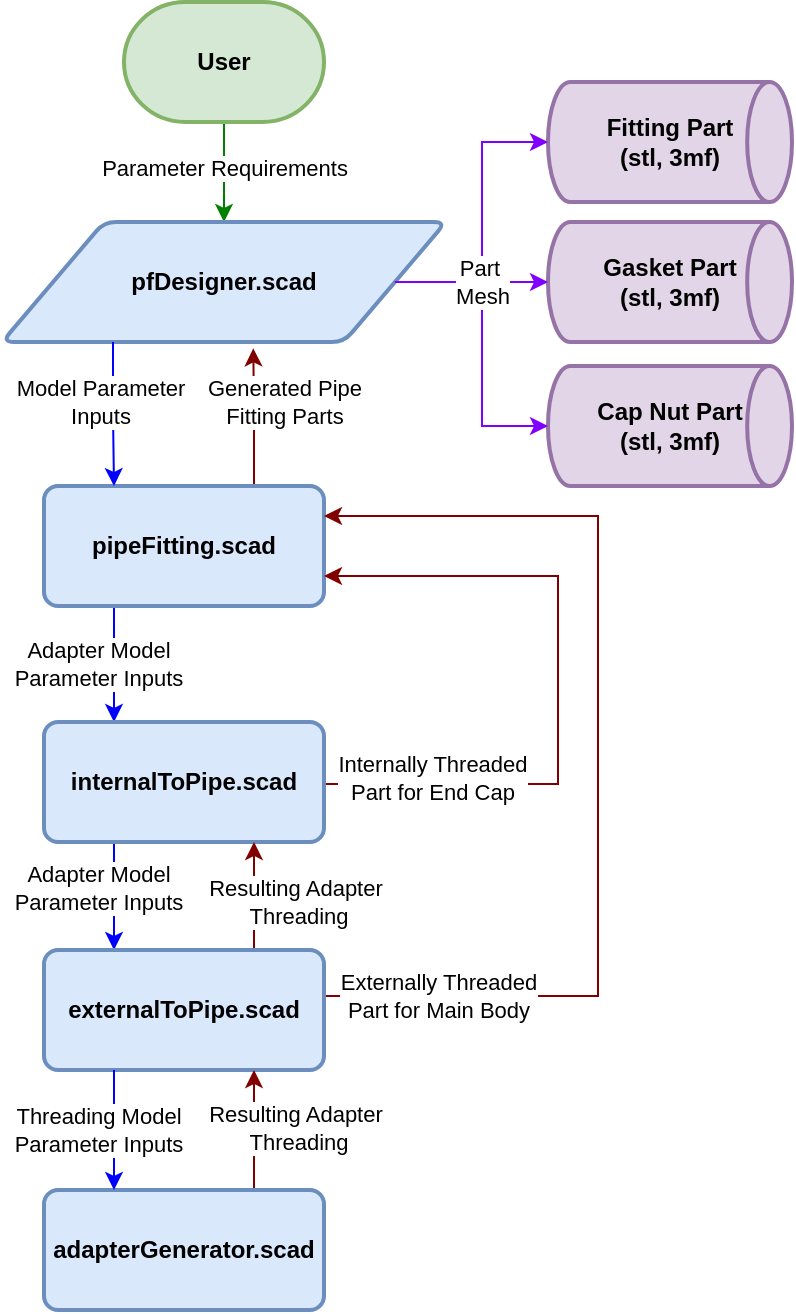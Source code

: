 <mxfile version="24.7.8">
  <diagram id="C5RBs43oDa-KdzZeNtuy" name="Page-1">
    <mxGraphModel dx="1509" dy="785" grid="1" gridSize="10" guides="1" tooltips="1" connect="1" arrows="1" fold="1" page="1" pageScale="1" pageWidth="827" pageHeight="1169" math="0" shadow="0">
      <root>
        <mxCell id="WIyWlLk6GJQsqaUBKTNV-0" />
        <mxCell id="WIyWlLk6GJQsqaUBKTNV-1" parent="WIyWlLk6GJQsqaUBKTNV-0" />
        <mxCell id="MwEDPDnM8EqonvKNk_vc-19" value="" style="edgeStyle=orthogonalEdgeStyle;rounded=0;orthogonalLoop=1;jettySize=auto;html=1;strokeColor=#008000;" edge="1" parent="WIyWlLk6GJQsqaUBKTNV-1" source="MwEDPDnM8EqonvKNk_vc-1" target="MwEDPDnM8EqonvKNk_vc-15">
          <mxGeometry relative="1" as="geometry" />
        </mxCell>
        <mxCell id="MwEDPDnM8EqonvKNk_vc-21" value="Parameter Requirements" style="edgeLabel;html=1;align=center;verticalAlign=middle;resizable=0;points=[];" vertex="1" connectable="0" parent="MwEDPDnM8EqonvKNk_vc-19">
          <mxGeometry x="-0.074" relative="1" as="geometry">
            <mxPoint as="offset" />
          </mxGeometry>
        </mxCell>
        <mxCell id="MwEDPDnM8EqonvKNk_vc-1" value="User" style="strokeWidth=2;html=1;shape=mxgraph.flowchart.terminator;whiteSpace=wrap;fillColor=#d5e8d4;strokeColor=#82b366;fontStyle=1" vertex="1" parent="WIyWlLk6GJQsqaUBKTNV-1">
          <mxGeometry x="91" y="30" width="100" height="60" as="geometry" />
        </mxCell>
        <mxCell id="MwEDPDnM8EqonvKNk_vc-17" style="edgeStyle=orthogonalEdgeStyle;rounded=0;orthogonalLoop=1;jettySize=auto;html=1;entryX=0.566;entryY=1.053;entryDx=0;entryDy=0;exitX=0.75;exitY=0;exitDx=0;exitDy=0;entryPerimeter=0;strokeColor=#800000;" edge="1" parent="WIyWlLk6GJQsqaUBKTNV-1" source="MwEDPDnM8EqonvKNk_vc-2" target="MwEDPDnM8EqonvKNk_vc-15">
          <mxGeometry relative="1" as="geometry">
            <mxPoint x="165.96" y="269.46" as="sourcePoint" />
            <mxPoint x="166" y="200" as="targetPoint" />
          </mxGeometry>
        </mxCell>
        <mxCell id="MwEDPDnM8EqonvKNk_vc-22" value="&lt;div&gt;Generated Pipe&lt;/div&gt;&lt;div&gt;Fitting Parts&lt;br&gt;&lt;/div&gt;" style="edgeLabel;html=1;align=center;verticalAlign=middle;resizable=0;points=[];" vertex="1" connectable="0" parent="MwEDPDnM8EqonvKNk_vc-17">
          <mxGeometry x="0.046" relative="1" as="geometry">
            <mxPoint x="15" y="-6" as="offset" />
          </mxGeometry>
        </mxCell>
        <mxCell id="MwEDPDnM8EqonvKNk_vc-45" style="edgeStyle=orthogonalEdgeStyle;rounded=0;orthogonalLoop=1;jettySize=auto;html=1;exitX=0.25;exitY=1;exitDx=0;exitDy=0;entryX=0.25;entryY=0;entryDx=0;entryDy=0;strokeColor=#0000ff;" edge="1" parent="WIyWlLk6GJQsqaUBKTNV-1" source="MwEDPDnM8EqonvKNk_vc-2" target="MwEDPDnM8EqonvKNk_vc-3">
          <mxGeometry relative="1" as="geometry" />
        </mxCell>
        <mxCell id="MwEDPDnM8EqonvKNk_vc-46" value="&lt;div&gt;Adapter Model &lt;/div&gt;&lt;div&gt;Parameter Inputs&lt;/div&gt;" style="edgeLabel;html=1;align=center;verticalAlign=middle;resizable=0;points=[];" vertex="1" connectable="0" parent="MwEDPDnM8EqonvKNk_vc-45">
          <mxGeometry x="0.005" relative="1" as="geometry">
            <mxPoint x="-8" as="offset" />
          </mxGeometry>
        </mxCell>
        <mxCell id="MwEDPDnM8EqonvKNk_vc-2" value="pipeFitting.scad" style="rounded=1;whiteSpace=wrap;html=1;absoluteArcSize=1;arcSize=14;strokeWidth=2;fillColor=#dae8fc;strokeColor=#6c8ebf;fontStyle=1" vertex="1" parent="WIyWlLk6GJQsqaUBKTNV-1">
          <mxGeometry x="51" y="272" width="140" height="60" as="geometry" />
        </mxCell>
        <mxCell id="MwEDPDnM8EqonvKNk_vc-9" style="edgeStyle=orthogonalEdgeStyle;rounded=0;orthogonalLoop=1;jettySize=auto;html=1;exitX=1;exitY=0.5;exitDx=0;exitDy=0;entryX=1;entryY=0.75;entryDx=0;entryDy=0;strokeColor=#800000;" edge="1" parent="WIyWlLk6GJQsqaUBKTNV-1" source="MwEDPDnM8EqonvKNk_vc-3" target="MwEDPDnM8EqonvKNk_vc-2">
          <mxGeometry relative="1" as="geometry">
            <mxPoint x="118" y="329" as="targetPoint" />
            <Array as="points">
              <mxPoint x="191" y="421" />
              <mxPoint x="308" y="421" />
              <mxPoint x="308" y="317" />
            </Array>
          </mxGeometry>
        </mxCell>
        <mxCell id="MwEDPDnM8EqonvKNk_vc-25" value="&lt;div&gt;Internally Threaded&lt;/div&gt;&lt;div&gt;Part for End Cap&lt;br&gt;&lt;/div&gt;" style="edgeLabel;html=1;align=center;verticalAlign=middle;resizable=0;points=[];" vertex="1" connectable="0" parent="MwEDPDnM8EqonvKNk_vc-9">
          <mxGeometry x="-0.086" y="-1" relative="1" as="geometry">
            <mxPoint x="-64" y="34" as="offset" />
          </mxGeometry>
        </mxCell>
        <mxCell id="MwEDPDnM8EqonvKNk_vc-42" style="edgeStyle=orthogonalEdgeStyle;rounded=0;orthogonalLoop=1;jettySize=auto;html=1;exitX=0.25;exitY=1;exitDx=0;exitDy=0;entryX=0.25;entryY=0;entryDx=0;entryDy=0;strokeColor=#0000ff;" edge="1" parent="WIyWlLk6GJQsqaUBKTNV-1" source="MwEDPDnM8EqonvKNk_vc-3" target="MwEDPDnM8EqonvKNk_vc-4">
          <mxGeometry relative="1" as="geometry" />
        </mxCell>
        <mxCell id="MwEDPDnM8EqonvKNk_vc-47" value="&lt;div&gt;Adapter Model &lt;br&gt;&lt;/div&gt;&lt;div&gt;Parameter Inputs&lt;/div&gt;" style="edgeLabel;html=1;align=center;verticalAlign=middle;resizable=0;points=[];" vertex="1" connectable="0" parent="MwEDPDnM8EqonvKNk_vc-42">
          <mxGeometry x="-0.168" y="-2" relative="1" as="geometry">
            <mxPoint x="-6" as="offset" />
          </mxGeometry>
        </mxCell>
        <mxCell id="MwEDPDnM8EqonvKNk_vc-3" value="internalToPipe.scad" style="rounded=1;whiteSpace=wrap;html=1;absoluteArcSize=1;arcSize=14;strokeWidth=2;fillColor=#dae8fc;strokeColor=#6c8ebf;fontStyle=1" vertex="1" parent="WIyWlLk6GJQsqaUBKTNV-1">
          <mxGeometry x="51" y="390" width="140" height="60" as="geometry" />
        </mxCell>
        <mxCell id="MwEDPDnM8EqonvKNk_vc-10" value="&lt;div&gt;Externally Threaded&lt;/div&gt;&lt;div&gt;Part for Main Body&lt;br&gt;&lt;/div&gt;" style="edgeStyle=orthogonalEdgeStyle;rounded=0;orthogonalLoop=1;jettySize=auto;html=1;exitX=1;exitY=0.5;exitDx=0;exitDy=0;entryX=1;entryY=0.25;entryDx=0;entryDy=0;strokeColor=#800000;" edge="1" parent="WIyWlLk6GJQsqaUBKTNV-1" source="MwEDPDnM8EqonvKNk_vc-4" target="MwEDPDnM8EqonvKNk_vc-2">
          <mxGeometry x="-0.754" relative="1" as="geometry">
            <mxPoint x="168" y="330" as="targetPoint" />
            <Array as="points">
              <mxPoint x="191" y="527" />
              <mxPoint x="328" y="527" />
              <mxPoint x="328" y="287" />
            </Array>
            <mxPoint as="offset" />
          </mxGeometry>
        </mxCell>
        <mxCell id="MwEDPDnM8EqonvKNk_vc-40" value="" style="edgeStyle=orthogonalEdgeStyle;rounded=0;orthogonalLoop=1;jettySize=auto;html=1;exitX=0.75;exitY=0;exitDx=0;exitDy=0;entryX=0.75;entryY=1;entryDx=0;entryDy=0;strokeColor=#800000;" edge="1" parent="WIyWlLk6GJQsqaUBKTNV-1" source="MwEDPDnM8EqonvKNk_vc-4" target="MwEDPDnM8EqonvKNk_vc-3">
          <mxGeometry relative="1" as="geometry">
            <mxPoint x="160.0" y="469" as="sourcePoint" />
            <mxPoint x="160.0" y="450" as="targetPoint" />
          </mxGeometry>
        </mxCell>
        <mxCell id="MwEDPDnM8EqonvKNk_vc-49" value="&lt;div&gt;Resulting Adapter&amp;nbsp;&lt;/div&gt;&lt;div&gt;Threading&lt;/div&gt;" style="edgeLabel;html=1;align=center;verticalAlign=middle;resizable=0;points=[];" vertex="1" connectable="0" parent="MwEDPDnM8EqonvKNk_vc-40">
          <mxGeometry x="-0.1" y="-2" relative="1" as="geometry">
            <mxPoint x="20" as="offset" />
          </mxGeometry>
        </mxCell>
        <mxCell id="MwEDPDnM8EqonvKNk_vc-4" value="externalToPipe.scad" style="rounded=1;whiteSpace=wrap;html=1;absoluteArcSize=1;arcSize=14;strokeWidth=2;fillColor=#dae8fc;strokeColor=#6c8ebf;fontStyle=1" vertex="1" parent="WIyWlLk6GJQsqaUBKTNV-1">
          <mxGeometry x="51" y="504" width="140" height="60" as="geometry" />
        </mxCell>
        <mxCell id="MwEDPDnM8EqonvKNk_vc-15" value="pfDesigner.scad" style="shape=parallelogram;html=1;strokeWidth=2;perimeter=parallelogramPerimeter;whiteSpace=wrap;rounded=1;arcSize=12;size=0.23;fillColor=#dae8fc;strokeColor=#6c8ebf;fontStyle=1" vertex="1" parent="WIyWlLk6GJQsqaUBKTNV-1">
          <mxGeometry x="30" y="140" width="222" height="60" as="geometry" />
        </mxCell>
        <mxCell id="MwEDPDnM8EqonvKNk_vc-18" style="edgeStyle=orthogonalEdgeStyle;rounded=0;orthogonalLoop=1;jettySize=auto;html=1;exitX=0.25;exitY=1;exitDx=0;exitDy=0;entryX=0.25;entryY=0;entryDx=0;entryDy=0;strokeColor=#0000ff;" edge="1" parent="WIyWlLk6GJQsqaUBKTNV-1" source="MwEDPDnM8EqonvKNk_vc-15" target="MwEDPDnM8EqonvKNk_vc-2">
          <mxGeometry relative="1" as="geometry">
            <mxPoint x="69.93" y="200.3" as="sourcePoint" />
            <mxPoint x="70" y="270" as="targetPoint" />
          </mxGeometry>
        </mxCell>
        <mxCell id="MwEDPDnM8EqonvKNk_vc-20" value="&lt;div&gt;Model Parameter&lt;/div&gt;&lt;div&gt;Inputs&lt;/div&gt;" style="edgeLabel;html=1;align=center;verticalAlign=middle;resizable=0;points=[];" vertex="1" connectable="0" parent="MwEDPDnM8EqonvKNk_vc-18">
          <mxGeometry x="-0.206" relative="1" as="geometry">
            <mxPoint x="-7" y="1" as="offset" />
          </mxGeometry>
        </mxCell>
        <mxCell id="MwEDPDnM8EqonvKNk_vc-23" value="&lt;div&gt;Gasket Part&lt;/div&gt;&lt;div&gt;(stl, 3mf)&lt;br&gt;&lt;/div&gt;" style="strokeWidth=2;html=1;shape=mxgraph.flowchart.direct_data;whiteSpace=wrap;fillColor=#e1d5e7;strokeColor=#9673a6;fontStyle=1" vertex="1" parent="WIyWlLk6GJQsqaUBKTNV-1">
          <mxGeometry x="303" y="140" width="122" height="60" as="geometry" />
        </mxCell>
        <mxCell id="MwEDPDnM8EqonvKNk_vc-26" value="&lt;div&gt;Cap Nut Part&lt;br&gt;&lt;/div&gt;&lt;div&gt;(stl, 3mf)&lt;br&gt;&lt;/div&gt;" style="strokeWidth=2;html=1;shape=mxgraph.flowchart.direct_data;whiteSpace=wrap;fillColor=#e1d5e7;strokeColor=#9673a6;fontStyle=1" vertex="1" parent="WIyWlLk6GJQsqaUBKTNV-1">
          <mxGeometry x="303" y="212" width="122" height="60" as="geometry" />
        </mxCell>
        <mxCell id="MwEDPDnM8EqonvKNk_vc-27" value="&lt;div&gt;Fitting Part&lt;br&gt;&lt;/div&gt;&lt;div&gt;(stl, 3mf)&lt;br&gt;&lt;/div&gt;" style="strokeWidth=2;html=1;shape=mxgraph.flowchart.direct_data;whiteSpace=wrap;fillColor=#e1d5e7;strokeColor=#9673a6;fontStyle=1" vertex="1" parent="WIyWlLk6GJQsqaUBKTNV-1">
          <mxGeometry x="303" y="70" width="122" height="60" as="geometry" />
        </mxCell>
        <mxCell id="MwEDPDnM8EqonvKNk_vc-29" style="edgeStyle=orthogonalEdgeStyle;rounded=0;orthogonalLoop=1;jettySize=auto;html=1;entryX=0;entryY=0.5;entryDx=0;entryDy=0;entryPerimeter=0;strokeColor=#8000ff;" edge="1" parent="WIyWlLk6GJQsqaUBKTNV-1" source="MwEDPDnM8EqonvKNk_vc-15" target="MwEDPDnM8EqonvKNk_vc-27">
          <mxGeometry relative="1" as="geometry">
            <Array as="points">
              <mxPoint x="270" y="170" />
              <mxPoint x="270" y="100" />
            </Array>
          </mxGeometry>
        </mxCell>
        <mxCell id="MwEDPDnM8EqonvKNk_vc-30" style="edgeStyle=orthogonalEdgeStyle;rounded=0;orthogonalLoop=1;jettySize=auto;html=1;entryX=0;entryY=0.5;entryDx=0;entryDy=0;entryPerimeter=0;strokeColor=#8000ff;" edge="1" parent="WIyWlLk6GJQsqaUBKTNV-1" source="MwEDPDnM8EqonvKNk_vc-15" target="MwEDPDnM8EqonvKNk_vc-26">
          <mxGeometry relative="1" as="geometry">
            <Array as="points">
              <mxPoint x="270" y="170" />
              <mxPoint x="270" y="242" />
            </Array>
          </mxGeometry>
        </mxCell>
        <mxCell id="MwEDPDnM8EqonvKNk_vc-50" style="edgeStyle=orthogonalEdgeStyle;rounded=0;orthogonalLoop=1;jettySize=auto;html=1;exitX=0.75;exitY=0;exitDx=0;exitDy=0;entryX=0.75;entryY=1;entryDx=0;entryDy=0;strokeColor=#800000;" edge="1" parent="WIyWlLk6GJQsqaUBKTNV-1" source="MwEDPDnM8EqonvKNk_vc-38" target="MwEDPDnM8EqonvKNk_vc-4">
          <mxGeometry relative="1" as="geometry" />
        </mxCell>
        <mxCell id="MwEDPDnM8EqonvKNk_vc-51" value="&lt;div&gt;Resulting Adapter&amp;nbsp;&lt;/div&gt;&lt;div&gt;Threading&lt;/div&gt;" style="edgeLabel;html=1;align=center;verticalAlign=middle;resizable=0;points=[];" vertex="1" connectable="0" parent="MwEDPDnM8EqonvKNk_vc-50">
          <mxGeometry x="0.095" relative="1" as="geometry">
            <mxPoint x="22" y="2" as="offset" />
          </mxGeometry>
        </mxCell>
        <mxCell id="MwEDPDnM8EqonvKNk_vc-38" value="adapterGenerator.scad" style="rounded=1;whiteSpace=wrap;html=1;absoluteArcSize=1;arcSize=14;strokeWidth=2;fillColor=#dae8fc;strokeColor=#6c8ebf;fontStyle=1" vertex="1" parent="WIyWlLk6GJQsqaUBKTNV-1">
          <mxGeometry x="51" y="624" width="140" height="60" as="geometry" />
        </mxCell>
        <mxCell id="MwEDPDnM8EqonvKNk_vc-44" style="edgeStyle=orthogonalEdgeStyle;rounded=0;orthogonalLoop=1;jettySize=auto;html=1;exitX=0.25;exitY=1;exitDx=0;exitDy=0;entryX=0.25;entryY=0;entryDx=0;entryDy=0;strokeColor=#0000ff;" edge="1" parent="WIyWlLk6GJQsqaUBKTNV-1" source="MwEDPDnM8EqonvKNk_vc-4" target="MwEDPDnM8EqonvKNk_vc-38">
          <mxGeometry relative="1" as="geometry">
            <Array as="points" />
          </mxGeometry>
        </mxCell>
        <mxCell id="MwEDPDnM8EqonvKNk_vc-48" value="&lt;div&gt;Threading Model&lt;br&gt;&lt;/div&gt;&lt;div&gt;Parameter Inputs&lt;/div&gt;" style="edgeLabel;html=1;align=center;verticalAlign=middle;resizable=0;points=[];" vertex="1" connectable="0" parent="MwEDPDnM8EqonvKNk_vc-44">
          <mxGeometry x="-0.257" y="-1" relative="1" as="geometry">
            <mxPoint x="-7" y="7" as="offset" />
          </mxGeometry>
        </mxCell>
        <mxCell id="MwEDPDnM8EqonvKNk_vc-28" value="&lt;div&gt;Part&amp;nbsp;&lt;/div&gt;&lt;div&gt;Mesh&lt;/div&gt;" style="edgeStyle=orthogonalEdgeStyle;rounded=0;orthogonalLoop=1;jettySize=auto;html=1;entryX=0;entryY=0.5;entryDx=0;entryDy=0;entryPerimeter=0;strokeColor=#8000ff;" edge="1" parent="WIyWlLk6GJQsqaUBKTNV-1" source="MwEDPDnM8EqonvKNk_vc-15" target="MwEDPDnM8EqonvKNk_vc-23">
          <mxGeometry x="0.138" relative="1" as="geometry">
            <mxPoint as="offset" />
          </mxGeometry>
        </mxCell>
      </root>
    </mxGraphModel>
  </diagram>
</mxfile>
